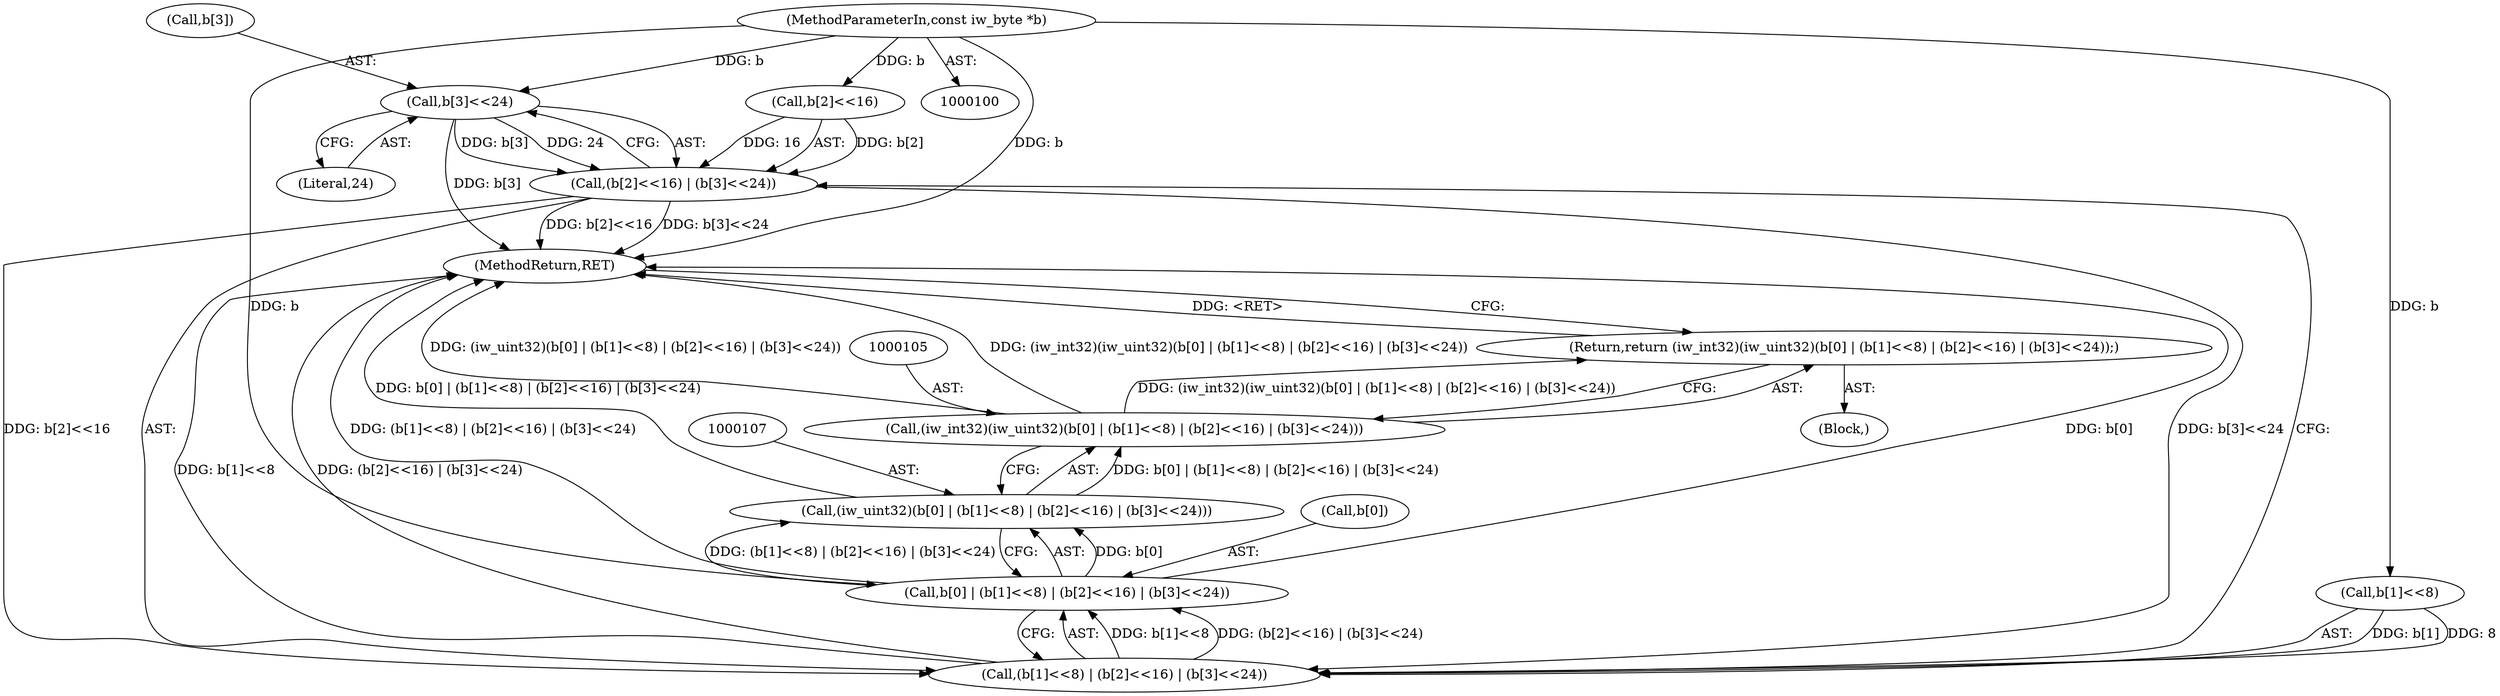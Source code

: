 digraph "1_imageworsener_a00183107d4b84bc8a714290e824ca9c68dac738_1@array" {
"1000124" [label="(Call,b[3]<<24)"];
"1000101" [label="(MethodParameterIn,const iw_byte *b)"];
"1000118" [label="(Call,(b[2]<<16) | (b[3]<<24))"];
"1000112" [label="(Call,(b[1]<<8) | (b[2]<<16) | (b[3]<<24))"];
"1000108" [label="(Call,b[0] | (b[1]<<8) | (b[2]<<16) | (b[3]<<24))"];
"1000106" [label="(Call,(iw_uint32)(b[0] | (b[1]<<8) | (b[2]<<16) | (b[3]<<24)))"];
"1000104" [label="(Call,(iw_int32)(iw_uint32)(b[0] | (b[1]<<8) | (b[2]<<16) | (b[3]<<24)))"];
"1000103" [label="(Return,return (iw_int32)(iw_uint32)(b[0] | (b[1]<<8) | (b[2]<<16) | (b[3]<<24));)"];
"1000125" [label="(Call,b[3])"];
"1000113" [label="(Call,b[1]<<8)"];
"1000103" [label="(Return,return (iw_int32)(iw_uint32)(b[0] | (b[1]<<8) | (b[2]<<16) | (b[3]<<24));)"];
"1000101" [label="(MethodParameterIn,const iw_byte *b)"];
"1000102" [label="(Block,)"];
"1000108" [label="(Call,b[0] | (b[1]<<8) | (b[2]<<16) | (b[3]<<24))"];
"1000129" [label="(MethodReturn,RET)"];
"1000128" [label="(Literal,24)"];
"1000124" [label="(Call,b[3]<<24)"];
"1000118" [label="(Call,(b[2]<<16) | (b[3]<<24))"];
"1000119" [label="(Call,b[2]<<16)"];
"1000109" [label="(Call,b[0])"];
"1000112" [label="(Call,(b[1]<<8) | (b[2]<<16) | (b[3]<<24))"];
"1000104" [label="(Call,(iw_int32)(iw_uint32)(b[0] | (b[1]<<8) | (b[2]<<16) | (b[3]<<24)))"];
"1000106" [label="(Call,(iw_uint32)(b[0] | (b[1]<<8) | (b[2]<<16) | (b[3]<<24)))"];
"1000124" -> "1000118"  [label="AST: "];
"1000124" -> "1000128"  [label="CFG: "];
"1000125" -> "1000124"  [label="AST: "];
"1000128" -> "1000124"  [label="AST: "];
"1000118" -> "1000124"  [label="CFG: "];
"1000124" -> "1000129"  [label="DDG: b[3]"];
"1000124" -> "1000118"  [label="DDG: b[3]"];
"1000124" -> "1000118"  [label="DDG: 24"];
"1000101" -> "1000124"  [label="DDG: b"];
"1000101" -> "1000100"  [label="AST: "];
"1000101" -> "1000129"  [label="DDG: b"];
"1000101" -> "1000108"  [label="DDG: b"];
"1000101" -> "1000113"  [label="DDG: b"];
"1000101" -> "1000119"  [label="DDG: b"];
"1000118" -> "1000112"  [label="AST: "];
"1000119" -> "1000118"  [label="AST: "];
"1000112" -> "1000118"  [label="CFG: "];
"1000118" -> "1000129"  [label="DDG: b[2]<<16"];
"1000118" -> "1000129"  [label="DDG: b[3]<<24"];
"1000118" -> "1000112"  [label="DDG: b[2]<<16"];
"1000118" -> "1000112"  [label="DDG: b[3]<<24"];
"1000119" -> "1000118"  [label="DDG: b[2]"];
"1000119" -> "1000118"  [label="DDG: 16"];
"1000112" -> "1000108"  [label="AST: "];
"1000113" -> "1000112"  [label="AST: "];
"1000108" -> "1000112"  [label="CFG: "];
"1000112" -> "1000129"  [label="DDG: (b[2]<<16) | (b[3]<<24)"];
"1000112" -> "1000129"  [label="DDG: b[1]<<8"];
"1000112" -> "1000108"  [label="DDG: b[1]<<8"];
"1000112" -> "1000108"  [label="DDG: (b[2]<<16) | (b[3]<<24)"];
"1000113" -> "1000112"  [label="DDG: b[1]"];
"1000113" -> "1000112"  [label="DDG: 8"];
"1000108" -> "1000106"  [label="AST: "];
"1000109" -> "1000108"  [label="AST: "];
"1000106" -> "1000108"  [label="CFG: "];
"1000108" -> "1000129"  [label="DDG: (b[1]<<8) | (b[2]<<16) | (b[3]<<24)"];
"1000108" -> "1000129"  [label="DDG: b[0]"];
"1000108" -> "1000106"  [label="DDG: b[0]"];
"1000108" -> "1000106"  [label="DDG: (b[1]<<8) | (b[2]<<16) | (b[3]<<24)"];
"1000106" -> "1000104"  [label="AST: "];
"1000107" -> "1000106"  [label="AST: "];
"1000104" -> "1000106"  [label="CFG: "];
"1000106" -> "1000129"  [label="DDG: b[0] | (b[1]<<8) | (b[2]<<16) | (b[3]<<24)"];
"1000106" -> "1000104"  [label="DDG: b[0] | (b[1]<<8) | (b[2]<<16) | (b[3]<<24)"];
"1000104" -> "1000103"  [label="AST: "];
"1000105" -> "1000104"  [label="AST: "];
"1000103" -> "1000104"  [label="CFG: "];
"1000104" -> "1000129"  [label="DDG: (iw_int32)(iw_uint32)(b[0] | (b[1]<<8) | (b[2]<<16) | (b[3]<<24))"];
"1000104" -> "1000129"  [label="DDG: (iw_uint32)(b[0] | (b[1]<<8) | (b[2]<<16) | (b[3]<<24))"];
"1000104" -> "1000103"  [label="DDG: (iw_int32)(iw_uint32)(b[0] | (b[1]<<8) | (b[2]<<16) | (b[3]<<24))"];
"1000103" -> "1000102"  [label="AST: "];
"1000129" -> "1000103"  [label="CFG: "];
"1000103" -> "1000129"  [label="DDG: <RET>"];
}
